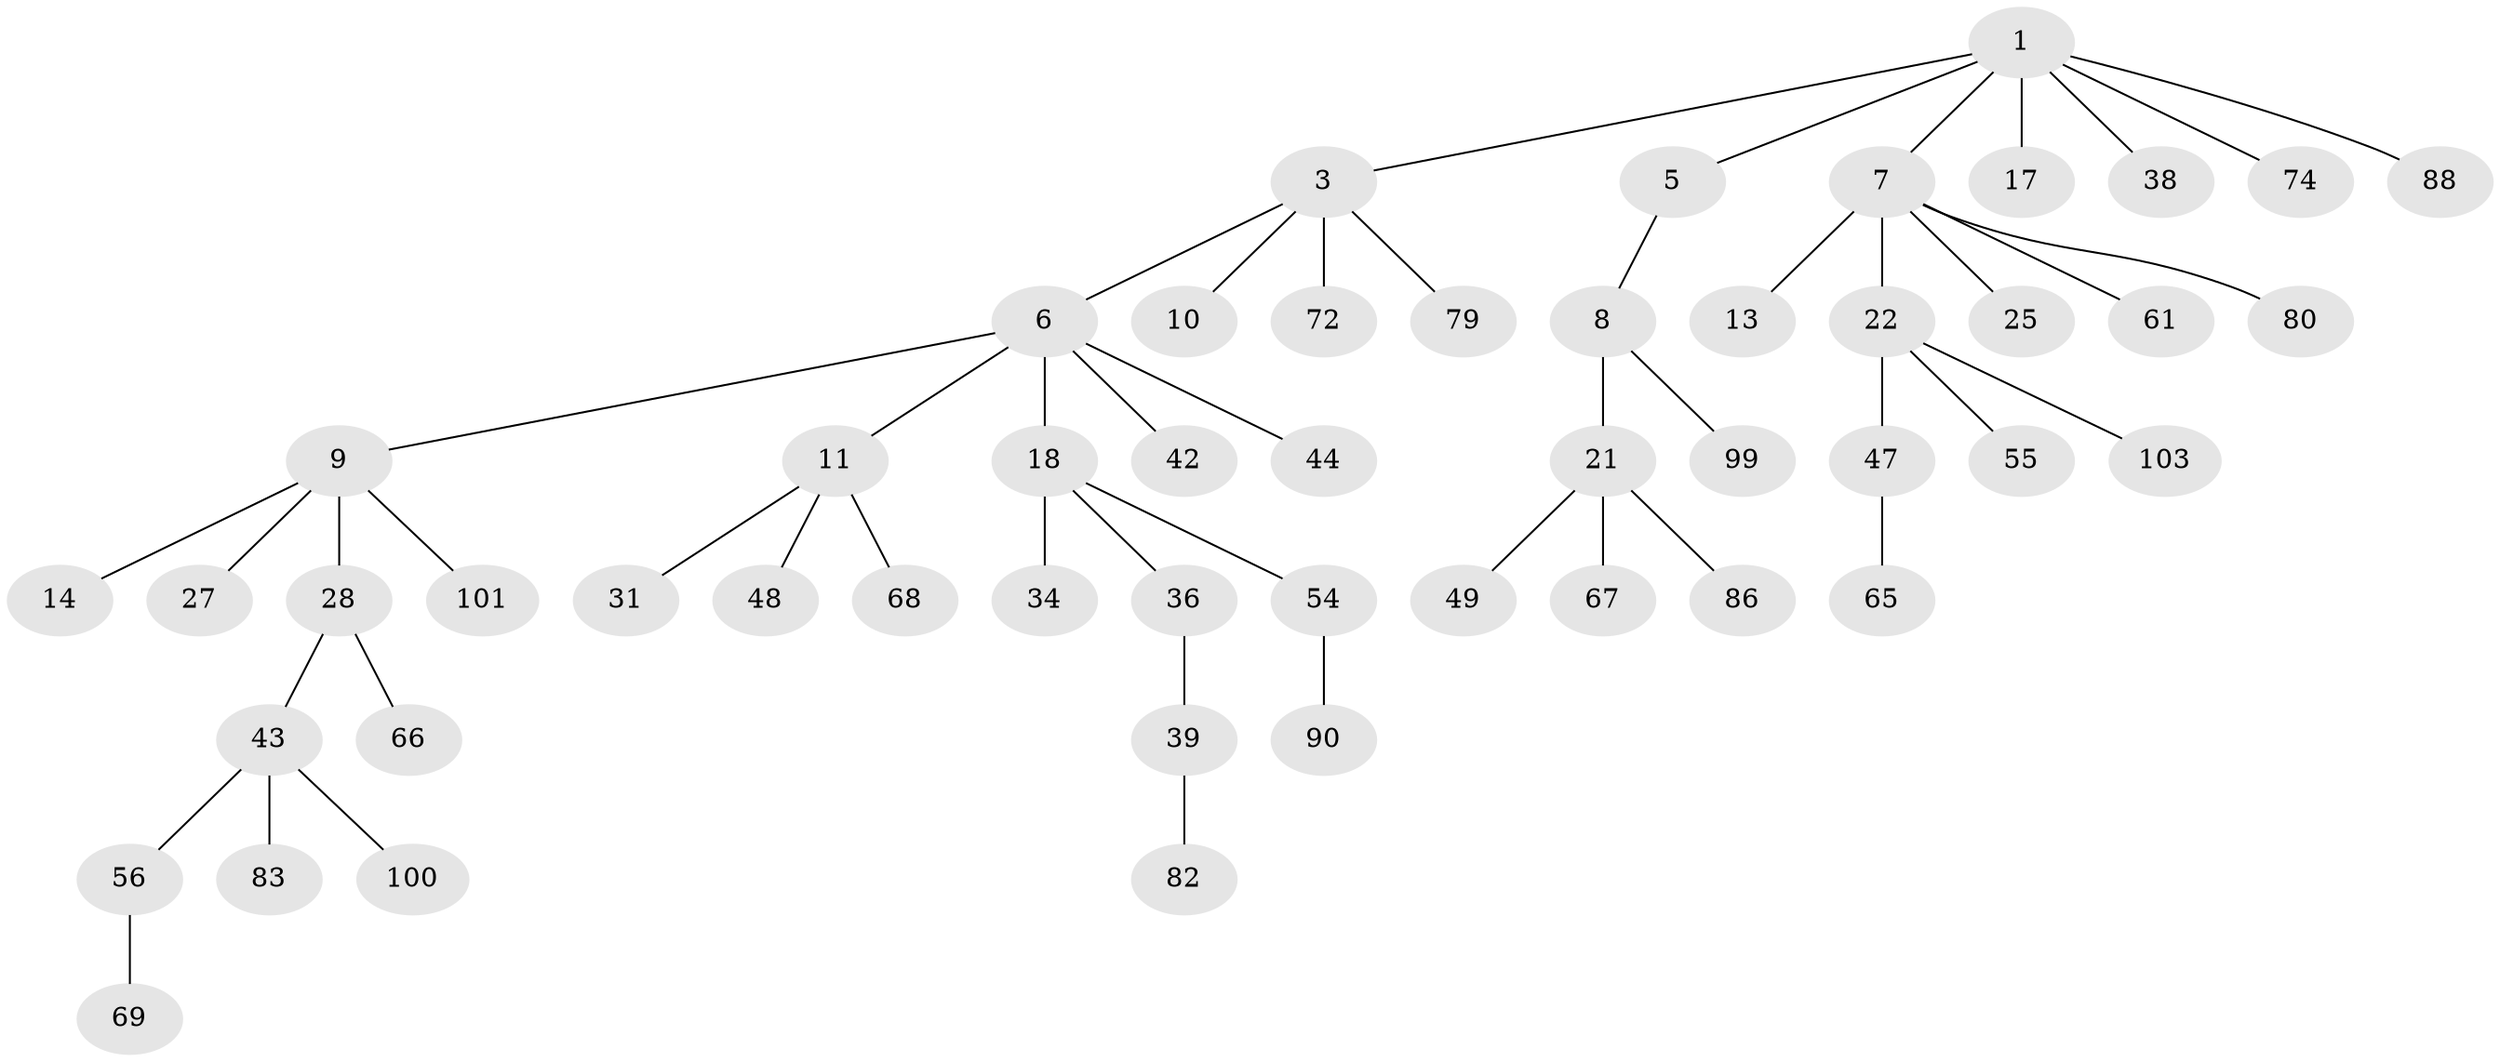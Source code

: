// original degree distribution, {3: 0.1262135922330097, 6: 0.038834951456310676, 4: 0.07766990291262135, 2: 0.22330097087378642, 5: 0.019417475728155338, 1: 0.5145631067961165}
// Generated by graph-tools (version 1.1) at 2025/15/03/09/25 04:15:30]
// undirected, 51 vertices, 50 edges
graph export_dot {
graph [start="1"]
  node [color=gray90,style=filled];
  1 [super="+2"];
  3 [super="+4+29"];
  5;
  6 [super="+16+15"];
  7;
  8;
  9 [super="+57"];
  10;
  11 [super="+20+12"];
  13 [super="+30"];
  14;
  17 [super="+52"];
  18 [super="+19+33"];
  21 [super="+35+41+92+23+24"];
  22 [super="+62+46+37+26"];
  25 [super="+91"];
  27;
  28;
  31;
  34;
  36;
  38 [super="+96"];
  39 [super="+50"];
  42;
  43 [super="+51"];
  44 [super="+64"];
  47;
  48;
  49 [super="+76"];
  54;
  55;
  56 [super="+70+85"];
  61;
  65;
  66;
  67;
  68 [super="+71"];
  69;
  72;
  74 [super="+87"];
  79 [super="+95"];
  80;
  82;
  83;
  86;
  88;
  90;
  99;
  100;
  101;
  103;
  1 -- 3;
  1 -- 17;
  1 -- 5;
  1 -- 38;
  1 -- 7;
  1 -- 88;
  1 -- 74;
  3 -- 10;
  3 -- 72;
  3 -- 6;
  3 -- 79;
  5 -- 8;
  6 -- 9;
  6 -- 11;
  6 -- 42;
  6 -- 44;
  6 -- 18;
  7 -- 13;
  7 -- 22;
  7 -- 25;
  7 -- 61;
  7 -- 80;
  8 -- 21;
  8 -- 99;
  9 -- 14;
  9 -- 27;
  9 -- 28;
  9 -- 101;
  11 -- 31;
  11 -- 48;
  11 -- 68;
  18 -- 34;
  18 -- 36;
  18 -- 54;
  21 -- 49;
  21 -- 67;
  21 -- 86;
  22 -- 103;
  22 -- 47;
  22 -- 55;
  28 -- 43;
  28 -- 66;
  36 -- 39;
  39 -- 82;
  43 -- 83;
  43 -- 100;
  43 -- 56;
  47 -- 65;
  54 -- 90;
  56 -- 69;
}
